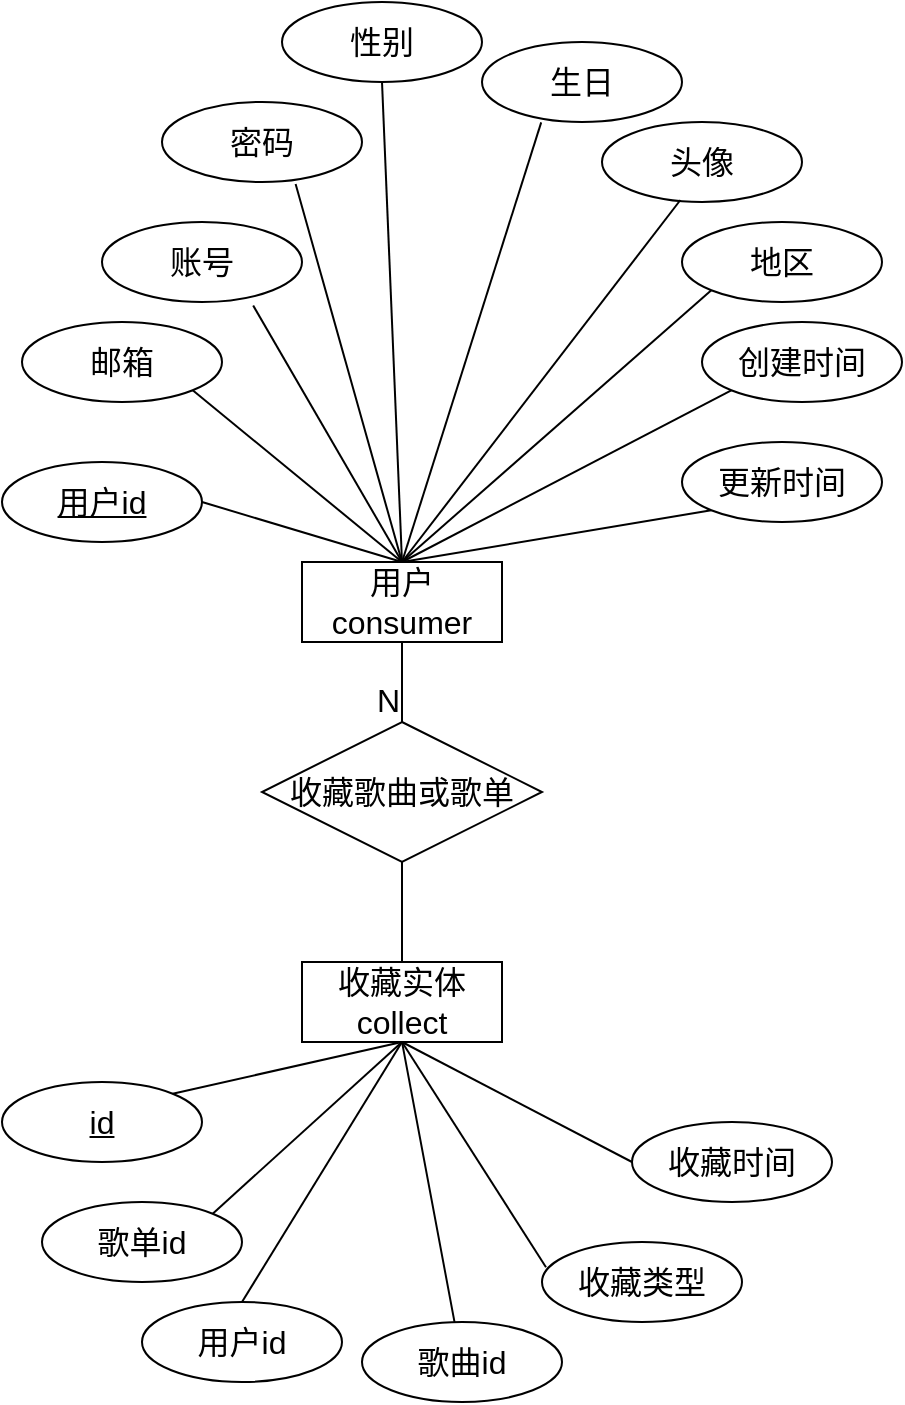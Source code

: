 <mxfile version="21.2.9" type="github">
  <diagram id="R2lEEEUBdFMjLlhIrx00" name="Page-1">
    <mxGraphModel dx="996" dy="640" grid="1" gridSize="10" guides="1" tooltips="1" connect="1" arrows="1" fold="1" page="1" pageScale="1" pageWidth="850" pageHeight="1100" math="0" shadow="0" extFonts="Permanent Marker^https://fonts.googleapis.com/css?family=Permanent+Marker">
      <root>
        <mxCell id="0" />
        <mxCell id="1" parent="0" />
        <mxCell id="VHTDjZK1k2GjlAVsXJju-1" value="收藏实体collect" style="whiteSpace=wrap;html=1;align=center;fontSize=16;" vertex="1" parent="1">
          <mxGeometry x="160" y="560" width="100" height="40" as="geometry" />
        </mxCell>
        <mxCell id="VHTDjZK1k2GjlAVsXJju-2" value="用户consumer" style="whiteSpace=wrap;html=1;align=center;fontSize=16;" vertex="1" parent="1">
          <mxGeometry x="160" y="360" width="100" height="40" as="geometry" />
        </mxCell>
        <mxCell id="VHTDjZK1k2GjlAVsXJju-3" value="收藏歌曲或歌单" style="shape=rhombus;perimeter=rhombusPerimeter;whiteSpace=wrap;html=1;align=center;fontSize=16;" vertex="1" parent="1">
          <mxGeometry x="140" y="440" width="140" height="70" as="geometry" />
        </mxCell>
        <mxCell id="VHTDjZK1k2GjlAVsXJju-4" value="用户id" style="ellipse;whiteSpace=wrap;html=1;align=center;fontStyle=4;fontSize=16;" vertex="1" parent="1">
          <mxGeometry x="10" y="310" width="100" height="40" as="geometry" />
        </mxCell>
        <mxCell id="VHTDjZK1k2GjlAVsXJju-5" value="账号" style="ellipse;whiteSpace=wrap;html=1;align=center;fontSize=16;" vertex="1" parent="1">
          <mxGeometry x="60" y="190" width="100" height="40" as="geometry" />
        </mxCell>
        <mxCell id="VHTDjZK1k2GjlAVsXJju-6" value="密码" style="ellipse;whiteSpace=wrap;html=1;align=center;fontSize=16;" vertex="1" parent="1">
          <mxGeometry x="90" y="130" width="100" height="40" as="geometry" />
        </mxCell>
        <mxCell id="VHTDjZK1k2GjlAVsXJju-7" value="性别" style="ellipse;whiteSpace=wrap;html=1;align=center;fontSize=16;" vertex="1" parent="1">
          <mxGeometry x="150" y="80" width="100" height="40" as="geometry" />
        </mxCell>
        <mxCell id="VHTDjZK1k2GjlAVsXJju-8" value="生日" style="ellipse;whiteSpace=wrap;html=1;align=center;fontSize=16;" vertex="1" parent="1">
          <mxGeometry x="250" y="100" width="100" height="40" as="geometry" />
        </mxCell>
        <mxCell id="VHTDjZK1k2GjlAVsXJju-9" value="地区" style="ellipse;whiteSpace=wrap;html=1;align=center;fontSize=16;" vertex="1" parent="1">
          <mxGeometry x="350" y="190" width="100" height="40" as="geometry" />
        </mxCell>
        <mxCell id="VHTDjZK1k2GjlAVsXJju-10" value="创建时间" style="ellipse;whiteSpace=wrap;html=1;align=center;fontSize=16;" vertex="1" parent="1">
          <mxGeometry x="360" y="240" width="100" height="40" as="geometry" />
        </mxCell>
        <mxCell id="VHTDjZK1k2GjlAVsXJju-13" value="更新时间" style="ellipse;whiteSpace=wrap;html=1;align=center;fontSize=16;" vertex="1" parent="1">
          <mxGeometry x="350" y="300" width="100" height="40" as="geometry" />
        </mxCell>
        <mxCell id="VHTDjZK1k2GjlAVsXJju-14" value="头像" style="ellipse;whiteSpace=wrap;html=1;align=center;fontSize=16;" vertex="1" parent="1">
          <mxGeometry x="310" y="140" width="100" height="40" as="geometry" />
        </mxCell>
        <mxCell id="VHTDjZK1k2GjlAVsXJju-15" value="邮箱" style="ellipse;whiteSpace=wrap;html=1;align=center;fontSize=16;" vertex="1" parent="1">
          <mxGeometry x="20" y="240" width="100" height="40" as="geometry" />
        </mxCell>
        <mxCell id="VHTDjZK1k2GjlAVsXJju-16" value="" style="endArrow=none;html=1;rounded=0;fontSize=12;startSize=8;endSize=8;curved=1;exitX=0.5;exitY=1;exitDx=0;exitDy=0;entryX=0.5;entryY=0;entryDx=0;entryDy=0;" edge="1" parent="1" source="VHTDjZK1k2GjlAVsXJju-2" target="VHTDjZK1k2GjlAVsXJju-3">
          <mxGeometry relative="1" as="geometry">
            <mxPoint x="60" y="500" as="sourcePoint" />
            <mxPoint x="210" y="430" as="targetPoint" />
          </mxGeometry>
        </mxCell>
        <mxCell id="VHTDjZK1k2GjlAVsXJju-17" value="N" style="resizable=0;html=1;whiteSpace=wrap;align=right;verticalAlign=bottom;fontSize=16;" connectable="0" vertex="1" parent="VHTDjZK1k2GjlAVsXJju-16">
          <mxGeometry x="1" relative="1" as="geometry" />
        </mxCell>
        <mxCell id="VHTDjZK1k2GjlAVsXJju-18" value="" style="endArrow=none;html=1;rounded=0;fontSize=12;startSize=8;endSize=8;curved=1;exitX=0.5;exitY=1;exitDx=0;exitDy=0;entryX=0.5;entryY=0;entryDx=0;entryDy=0;" edge="1" parent="1" source="VHTDjZK1k2GjlAVsXJju-3" target="VHTDjZK1k2GjlAVsXJju-1">
          <mxGeometry relative="1" as="geometry">
            <mxPoint x="100" y="520" as="sourcePoint" />
            <mxPoint x="260" y="520" as="targetPoint" />
          </mxGeometry>
        </mxCell>
        <mxCell id="VHTDjZK1k2GjlAVsXJju-19" value="id" style="ellipse;whiteSpace=wrap;html=1;align=center;fontStyle=4;fontSize=16;" vertex="1" parent="1">
          <mxGeometry x="10" y="620" width="100" height="40" as="geometry" />
        </mxCell>
        <mxCell id="VHTDjZK1k2GjlAVsXJju-20" value="用户id" style="ellipse;whiteSpace=wrap;html=1;align=center;fontSize=16;" vertex="1" parent="1">
          <mxGeometry x="80" y="730" width="100" height="40" as="geometry" />
        </mxCell>
        <mxCell id="VHTDjZK1k2GjlAVsXJju-21" value="收藏类型" style="ellipse;whiteSpace=wrap;html=1;align=center;fontSize=16;" vertex="1" parent="1">
          <mxGeometry x="280" y="700" width="100" height="40" as="geometry" />
        </mxCell>
        <mxCell id="VHTDjZK1k2GjlAVsXJju-22" value="歌曲id" style="ellipse;whiteSpace=wrap;html=1;align=center;fontSize=16;" vertex="1" parent="1">
          <mxGeometry x="190" y="740" width="100" height="40" as="geometry" />
        </mxCell>
        <mxCell id="VHTDjZK1k2GjlAVsXJju-23" value="歌单id" style="ellipse;whiteSpace=wrap;html=1;align=center;fontSize=16;" vertex="1" parent="1">
          <mxGeometry x="30" y="680" width="100" height="40" as="geometry" />
        </mxCell>
        <mxCell id="VHTDjZK1k2GjlAVsXJju-24" value="收藏时间" style="ellipse;whiteSpace=wrap;html=1;align=center;fontSize=16;" vertex="1" parent="1">
          <mxGeometry x="325" y="640" width="100" height="40" as="geometry" />
        </mxCell>
        <mxCell id="VHTDjZK1k2GjlAVsXJju-26" value="" style="endArrow=none;html=1;rounded=0;fontSize=12;startSize=8;endSize=8;curved=1;exitX=1;exitY=0;exitDx=0;exitDy=0;entryX=0.5;entryY=1;entryDx=0;entryDy=0;" edge="1" parent="1" source="VHTDjZK1k2GjlAVsXJju-19" target="VHTDjZK1k2GjlAVsXJju-1">
          <mxGeometry relative="1" as="geometry">
            <mxPoint x="130" y="620" as="sourcePoint" />
            <mxPoint x="290" y="620" as="targetPoint" />
          </mxGeometry>
        </mxCell>
        <mxCell id="VHTDjZK1k2GjlAVsXJju-27" value="" style="endArrow=none;html=1;rounded=0;fontSize=12;startSize=8;endSize=8;curved=1;exitX=1;exitY=0;exitDx=0;exitDy=0;entryX=0.5;entryY=1;entryDx=0;entryDy=0;" edge="1" parent="1" source="VHTDjZK1k2GjlAVsXJju-23" target="VHTDjZK1k2GjlAVsXJju-1">
          <mxGeometry relative="1" as="geometry">
            <mxPoint x="180" y="660" as="sourcePoint" />
            <mxPoint x="340" y="660" as="targetPoint" />
          </mxGeometry>
        </mxCell>
        <mxCell id="VHTDjZK1k2GjlAVsXJju-28" value="" style="endArrow=none;html=1;rounded=0;fontSize=12;startSize=8;endSize=8;curved=1;exitX=0.5;exitY=0;exitDx=0;exitDy=0;entryX=0.5;entryY=1;entryDx=0;entryDy=0;" edge="1" parent="1" source="VHTDjZK1k2GjlAVsXJju-20" target="VHTDjZK1k2GjlAVsXJju-1">
          <mxGeometry relative="1" as="geometry">
            <mxPoint x="170" y="660" as="sourcePoint" />
            <mxPoint x="330" y="660" as="targetPoint" />
          </mxGeometry>
        </mxCell>
        <mxCell id="VHTDjZK1k2GjlAVsXJju-29" value="" style="endArrow=none;html=1;rounded=0;fontSize=12;startSize=8;endSize=8;curved=1;exitX=0.5;exitY=1;exitDx=0;exitDy=0;" edge="1" parent="1" source="VHTDjZK1k2GjlAVsXJju-1" target="VHTDjZK1k2GjlAVsXJju-22">
          <mxGeometry relative="1" as="geometry">
            <mxPoint x="200" y="670" as="sourcePoint" />
            <mxPoint x="360" y="670" as="targetPoint" />
          </mxGeometry>
        </mxCell>
        <mxCell id="VHTDjZK1k2GjlAVsXJju-30" value="" style="endArrow=none;html=1;rounded=0;fontSize=12;startSize=8;endSize=8;curved=1;exitX=0.5;exitY=1;exitDx=0;exitDy=0;entryX=0.02;entryY=0.315;entryDx=0;entryDy=0;entryPerimeter=0;" edge="1" parent="1" source="VHTDjZK1k2GjlAVsXJju-1" target="VHTDjZK1k2GjlAVsXJju-21">
          <mxGeometry relative="1" as="geometry">
            <mxPoint x="270" y="640" as="sourcePoint" />
            <mxPoint x="430" y="640" as="targetPoint" />
          </mxGeometry>
        </mxCell>
        <mxCell id="VHTDjZK1k2GjlAVsXJju-31" value="" style="endArrow=none;html=1;rounded=0;fontSize=12;startSize=8;endSize=8;curved=1;exitX=0.5;exitY=1;exitDx=0;exitDy=0;entryX=0;entryY=0.5;entryDx=0;entryDy=0;" edge="1" parent="1" source="VHTDjZK1k2GjlAVsXJju-1" target="VHTDjZK1k2GjlAVsXJju-24">
          <mxGeometry relative="1" as="geometry">
            <mxPoint x="320" y="660" as="sourcePoint" />
            <mxPoint x="480" y="660" as="targetPoint" />
          </mxGeometry>
        </mxCell>
        <mxCell id="VHTDjZK1k2GjlAVsXJju-35" style="edgeStyle=none;curved=1;rounded=0;orthogonalLoop=1;jettySize=auto;html=1;exitX=0.5;exitY=0;exitDx=0;exitDy=0;fontSize=12;startSize=8;endSize=8;" edge="1" parent="1" source="VHTDjZK1k2GjlAVsXJju-13" target="VHTDjZK1k2GjlAVsXJju-13">
          <mxGeometry relative="1" as="geometry" />
        </mxCell>
        <mxCell id="VHTDjZK1k2GjlAVsXJju-36" value="" style="endArrow=none;html=1;rounded=0;fontSize=12;startSize=8;endSize=8;curved=1;exitX=1;exitY=0.5;exitDx=0;exitDy=0;entryX=0.5;entryY=0;entryDx=0;entryDy=0;" edge="1" parent="1" source="VHTDjZK1k2GjlAVsXJju-4" target="VHTDjZK1k2GjlAVsXJju-2">
          <mxGeometry relative="1" as="geometry">
            <mxPoint x="180" y="300" as="sourcePoint" />
            <mxPoint x="340" y="300" as="targetPoint" />
          </mxGeometry>
        </mxCell>
        <mxCell id="VHTDjZK1k2GjlAVsXJju-37" value="" style="endArrow=none;html=1;rounded=0;fontSize=12;startSize=8;endSize=8;curved=1;exitX=1;exitY=1;exitDx=0;exitDy=0;entryX=0.5;entryY=0;entryDx=0;entryDy=0;" edge="1" parent="1" source="VHTDjZK1k2GjlAVsXJju-15" target="VHTDjZK1k2GjlAVsXJju-2">
          <mxGeometry relative="1" as="geometry">
            <mxPoint x="210" y="290" as="sourcePoint" />
            <mxPoint x="370" y="290" as="targetPoint" />
          </mxGeometry>
        </mxCell>
        <mxCell id="VHTDjZK1k2GjlAVsXJju-38" value="" style="endArrow=none;html=1;rounded=0;fontSize=12;startSize=8;endSize=8;curved=1;exitX=0.756;exitY=1.045;exitDx=0;exitDy=0;exitPerimeter=0;entryX=0.5;entryY=0;entryDx=0;entryDy=0;" edge="1" parent="1" source="VHTDjZK1k2GjlAVsXJju-5" target="VHTDjZK1k2GjlAVsXJju-2">
          <mxGeometry relative="1" as="geometry">
            <mxPoint x="260" y="290" as="sourcePoint" />
            <mxPoint x="420" y="290" as="targetPoint" />
          </mxGeometry>
        </mxCell>
        <mxCell id="VHTDjZK1k2GjlAVsXJju-39" value="" style="endArrow=none;html=1;rounded=0;fontSize=12;startSize=8;endSize=8;curved=1;exitX=0.668;exitY=1.025;exitDx=0;exitDy=0;exitPerimeter=0;entryX=0.5;entryY=0;entryDx=0;entryDy=0;" edge="1" parent="1" source="VHTDjZK1k2GjlAVsXJju-6" target="VHTDjZK1k2GjlAVsXJju-2">
          <mxGeometry relative="1" as="geometry">
            <mxPoint x="210" y="270" as="sourcePoint" />
            <mxPoint x="370" y="270" as="targetPoint" />
          </mxGeometry>
        </mxCell>
        <mxCell id="VHTDjZK1k2GjlAVsXJju-40" value="" style="endArrow=none;html=1;rounded=0;fontSize=12;startSize=8;endSize=8;curved=1;exitX=0.5;exitY=1;exitDx=0;exitDy=0;entryX=0.5;entryY=0;entryDx=0;entryDy=0;" edge="1" parent="1" source="VHTDjZK1k2GjlAVsXJju-7" target="VHTDjZK1k2GjlAVsXJju-2">
          <mxGeometry relative="1" as="geometry">
            <mxPoint x="210" y="270" as="sourcePoint" />
            <mxPoint x="370" y="270" as="targetPoint" />
          </mxGeometry>
        </mxCell>
        <mxCell id="VHTDjZK1k2GjlAVsXJju-41" value="" style="endArrow=none;html=1;rounded=0;fontSize=12;startSize=8;endSize=8;curved=1;exitX=0.296;exitY=1.005;exitDx=0;exitDy=0;exitPerimeter=0;entryX=0.5;entryY=0;entryDx=0;entryDy=0;" edge="1" parent="1" source="VHTDjZK1k2GjlAVsXJju-8" target="VHTDjZK1k2GjlAVsXJju-2">
          <mxGeometry relative="1" as="geometry">
            <mxPoint x="220" y="270" as="sourcePoint" />
            <mxPoint x="380" y="270" as="targetPoint" />
          </mxGeometry>
        </mxCell>
        <mxCell id="VHTDjZK1k2GjlAVsXJju-42" value="" style="endArrow=none;html=1;rounded=0;fontSize=12;startSize=8;endSize=8;curved=1;exitX=0.5;exitY=0;exitDx=0;exitDy=0;entryX=0.392;entryY=0.975;entryDx=0;entryDy=0;entryPerimeter=0;" edge="1" parent="1" source="VHTDjZK1k2GjlAVsXJju-2" target="VHTDjZK1k2GjlAVsXJju-14">
          <mxGeometry relative="1" as="geometry">
            <mxPoint x="300" y="280" as="sourcePoint" />
            <mxPoint x="460" y="280" as="targetPoint" />
          </mxGeometry>
        </mxCell>
        <mxCell id="VHTDjZK1k2GjlAVsXJju-43" value="" style="endArrow=none;html=1;rounded=0;fontSize=12;startSize=8;endSize=8;curved=1;exitX=0.5;exitY=0;exitDx=0;exitDy=0;entryX=0;entryY=1;entryDx=0;entryDy=0;" edge="1" parent="1" source="VHTDjZK1k2GjlAVsXJju-2" target="VHTDjZK1k2GjlAVsXJju-9">
          <mxGeometry relative="1" as="geometry">
            <mxPoint x="260" y="330" as="sourcePoint" />
            <mxPoint x="420" y="330" as="targetPoint" />
          </mxGeometry>
        </mxCell>
        <mxCell id="VHTDjZK1k2GjlAVsXJju-44" value="" style="endArrow=none;html=1;rounded=0;fontSize=12;startSize=8;endSize=8;curved=1;exitX=0.5;exitY=0;exitDx=0;exitDy=0;entryX=0;entryY=1;entryDx=0;entryDy=0;" edge="1" parent="1" source="VHTDjZK1k2GjlAVsXJju-2" target="VHTDjZK1k2GjlAVsXJju-10">
          <mxGeometry relative="1" as="geometry">
            <mxPoint x="240" y="330" as="sourcePoint" />
            <mxPoint x="400" y="330" as="targetPoint" />
          </mxGeometry>
        </mxCell>
        <mxCell id="VHTDjZK1k2GjlAVsXJju-45" value="" style="endArrow=none;html=1;rounded=0;fontSize=12;startSize=8;endSize=8;curved=1;exitX=0.5;exitY=0;exitDx=0;exitDy=0;entryX=0;entryY=1;entryDx=0;entryDy=0;" edge="1" parent="1" source="VHTDjZK1k2GjlAVsXJju-2" target="VHTDjZK1k2GjlAVsXJju-13">
          <mxGeometry relative="1" as="geometry">
            <mxPoint x="300" y="330" as="sourcePoint" />
            <mxPoint x="460" y="330" as="targetPoint" />
          </mxGeometry>
        </mxCell>
      </root>
    </mxGraphModel>
  </diagram>
</mxfile>

